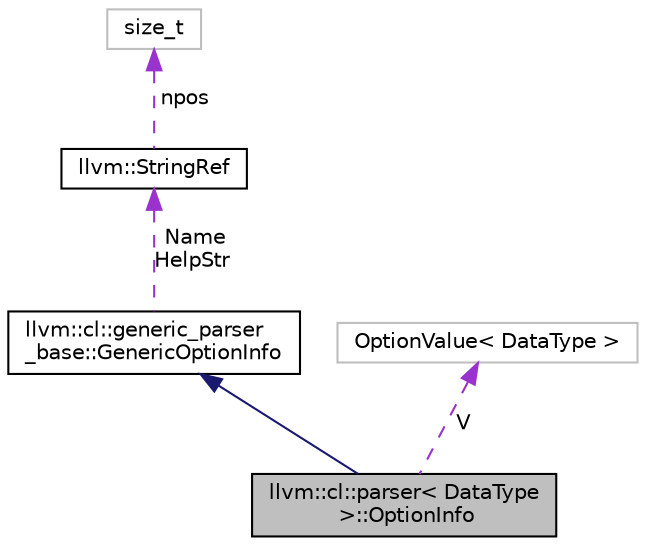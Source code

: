 digraph "llvm::cl::parser&lt; DataType &gt;::OptionInfo"
{
 // LATEX_PDF_SIZE
  bgcolor="transparent";
  edge [fontname="Helvetica",fontsize="10",labelfontname="Helvetica",labelfontsize="10"];
  node [fontname="Helvetica",fontsize="10",shape=record];
  Node1 [label="llvm::cl::parser\< DataType\l \>::OptionInfo",height=0.2,width=0.4,color="black", fillcolor="grey75", style="filled", fontcolor="black",tooltip=" "];
  Node2 -> Node1 [dir="back",color="midnightblue",fontsize="10",style="solid",fontname="Helvetica"];
  Node2 [label="llvm::cl::generic_parser\l_base::GenericOptionInfo",height=0.2,width=0.4,color="black",URL="$classllvm_1_1cl_1_1generic__parser__base_1_1GenericOptionInfo.html",tooltip=" "];
  Node3 -> Node2 [dir="back",color="darkorchid3",fontsize="10",style="dashed",label=" Name\nHelpStr" ,fontname="Helvetica"];
  Node3 [label="llvm::StringRef",height=0.2,width=0.4,color="black",URL="$classllvm_1_1StringRef.html",tooltip="StringRef - Represent a constant reference to a string, i.e."];
  Node4 -> Node3 [dir="back",color="darkorchid3",fontsize="10",style="dashed",label=" npos" ,fontname="Helvetica"];
  Node4 [label="size_t",height=0.2,width=0.4,color="grey75",tooltip=" "];
  Node5 -> Node1 [dir="back",color="darkorchid3",fontsize="10",style="dashed",label=" V" ,fontname="Helvetica"];
  Node5 [label="OptionValue\< DataType \>",height=0.2,width=0.4,color="grey75",tooltip=" "];
}

